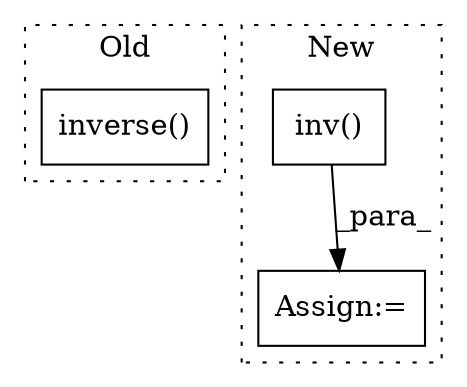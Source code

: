 digraph G {
subgraph cluster0 {
1 [label="inverse()" a="75" s="16228,16245" l="14,1" shape="box"];
label = "Old";
style="dotted";
}
subgraph cluster1 {
2 [label="inv()" a="75" s="18898,18916" l="17,1" shape="box"];
3 [label="Assign:=" a="68" s="18951" l="9" shape="box"];
label = "New";
style="dotted";
}
2 -> 3 [label="_para_"];
}